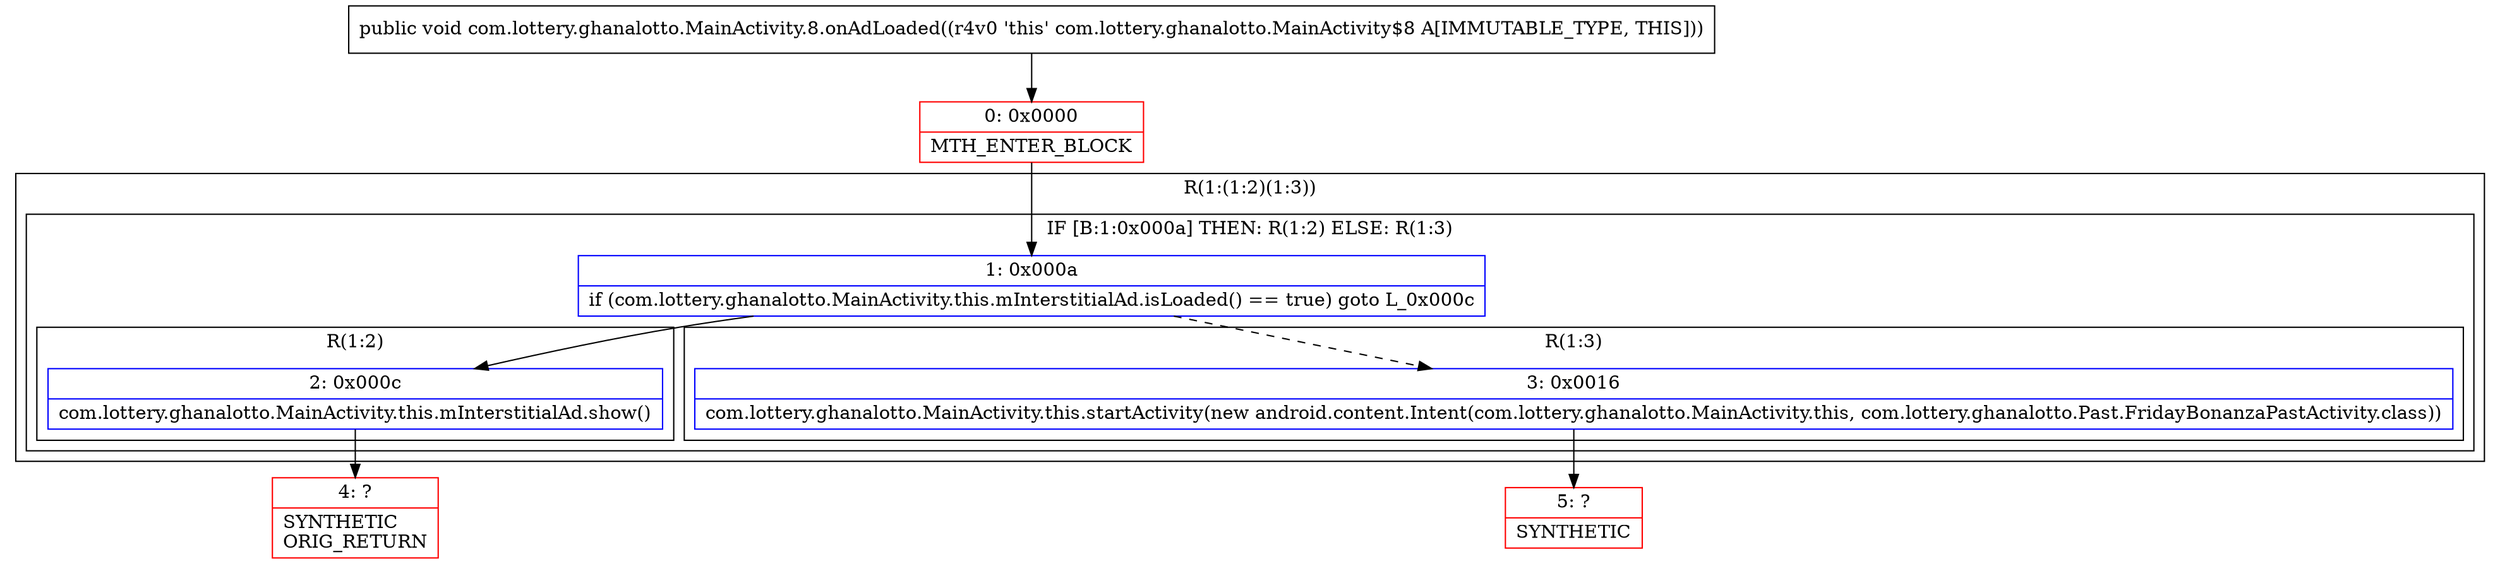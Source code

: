 digraph "CFG forcom.lottery.ghanalotto.MainActivity.8.onAdLoaded()V" {
subgraph cluster_Region_1247929429 {
label = "R(1:(1:2)(1:3))";
node [shape=record,color=blue];
subgraph cluster_IfRegion_631245951 {
label = "IF [B:1:0x000a] THEN: R(1:2) ELSE: R(1:3)";
node [shape=record,color=blue];
Node_1 [shape=record,label="{1\:\ 0x000a|if (com.lottery.ghanalotto.MainActivity.this.mInterstitialAd.isLoaded() == true) goto L_0x000c\l}"];
subgraph cluster_Region_1892829143 {
label = "R(1:2)";
node [shape=record,color=blue];
Node_2 [shape=record,label="{2\:\ 0x000c|com.lottery.ghanalotto.MainActivity.this.mInterstitialAd.show()\l}"];
}
subgraph cluster_Region_678121261 {
label = "R(1:3)";
node [shape=record,color=blue];
Node_3 [shape=record,label="{3\:\ 0x0016|com.lottery.ghanalotto.MainActivity.this.startActivity(new android.content.Intent(com.lottery.ghanalotto.MainActivity.this, com.lottery.ghanalotto.Past.FridayBonanzaPastActivity.class))\l}"];
}
}
}
Node_0 [shape=record,color=red,label="{0\:\ 0x0000|MTH_ENTER_BLOCK\l}"];
Node_4 [shape=record,color=red,label="{4\:\ ?|SYNTHETIC\lORIG_RETURN\l}"];
Node_5 [shape=record,color=red,label="{5\:\ ?|SYNTHETIC\l}"];
MethodNode[shape=record,label="{public void com.lottery.ghanalotto.MainActivity.8.onAdLoaded((r4v0 'this' com.lottery.ghanalotto.MainActivity$8 A[IMMUTABLE_TYPE, THIS])) }"];
MethodNode -> Node_0;
Node_1 -> Node_2;
Node_1 -> Node_3[style=dashed];
Node_2 -> Node_4;
Node_3 -> Node_5;
Node_0 -> Node_1;
}

